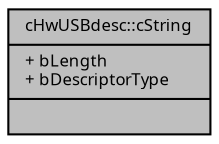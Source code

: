 digraph "cHwUSBdesc::cString"
{
  edge [fontname="Sans",fontsize="8",labelfontname="Sans",labelfontsize="8"];
  node [fontname="Sans",fontsize="8",shape=record];
  Node1 [label="{cHwUSBdesc::cString\n|+ bLength\l+ bDescriptorType\l|}",height=0.2,width=0.4,color="black", fillcolor="grey75", style="filled", fontcolor="black"];
}
